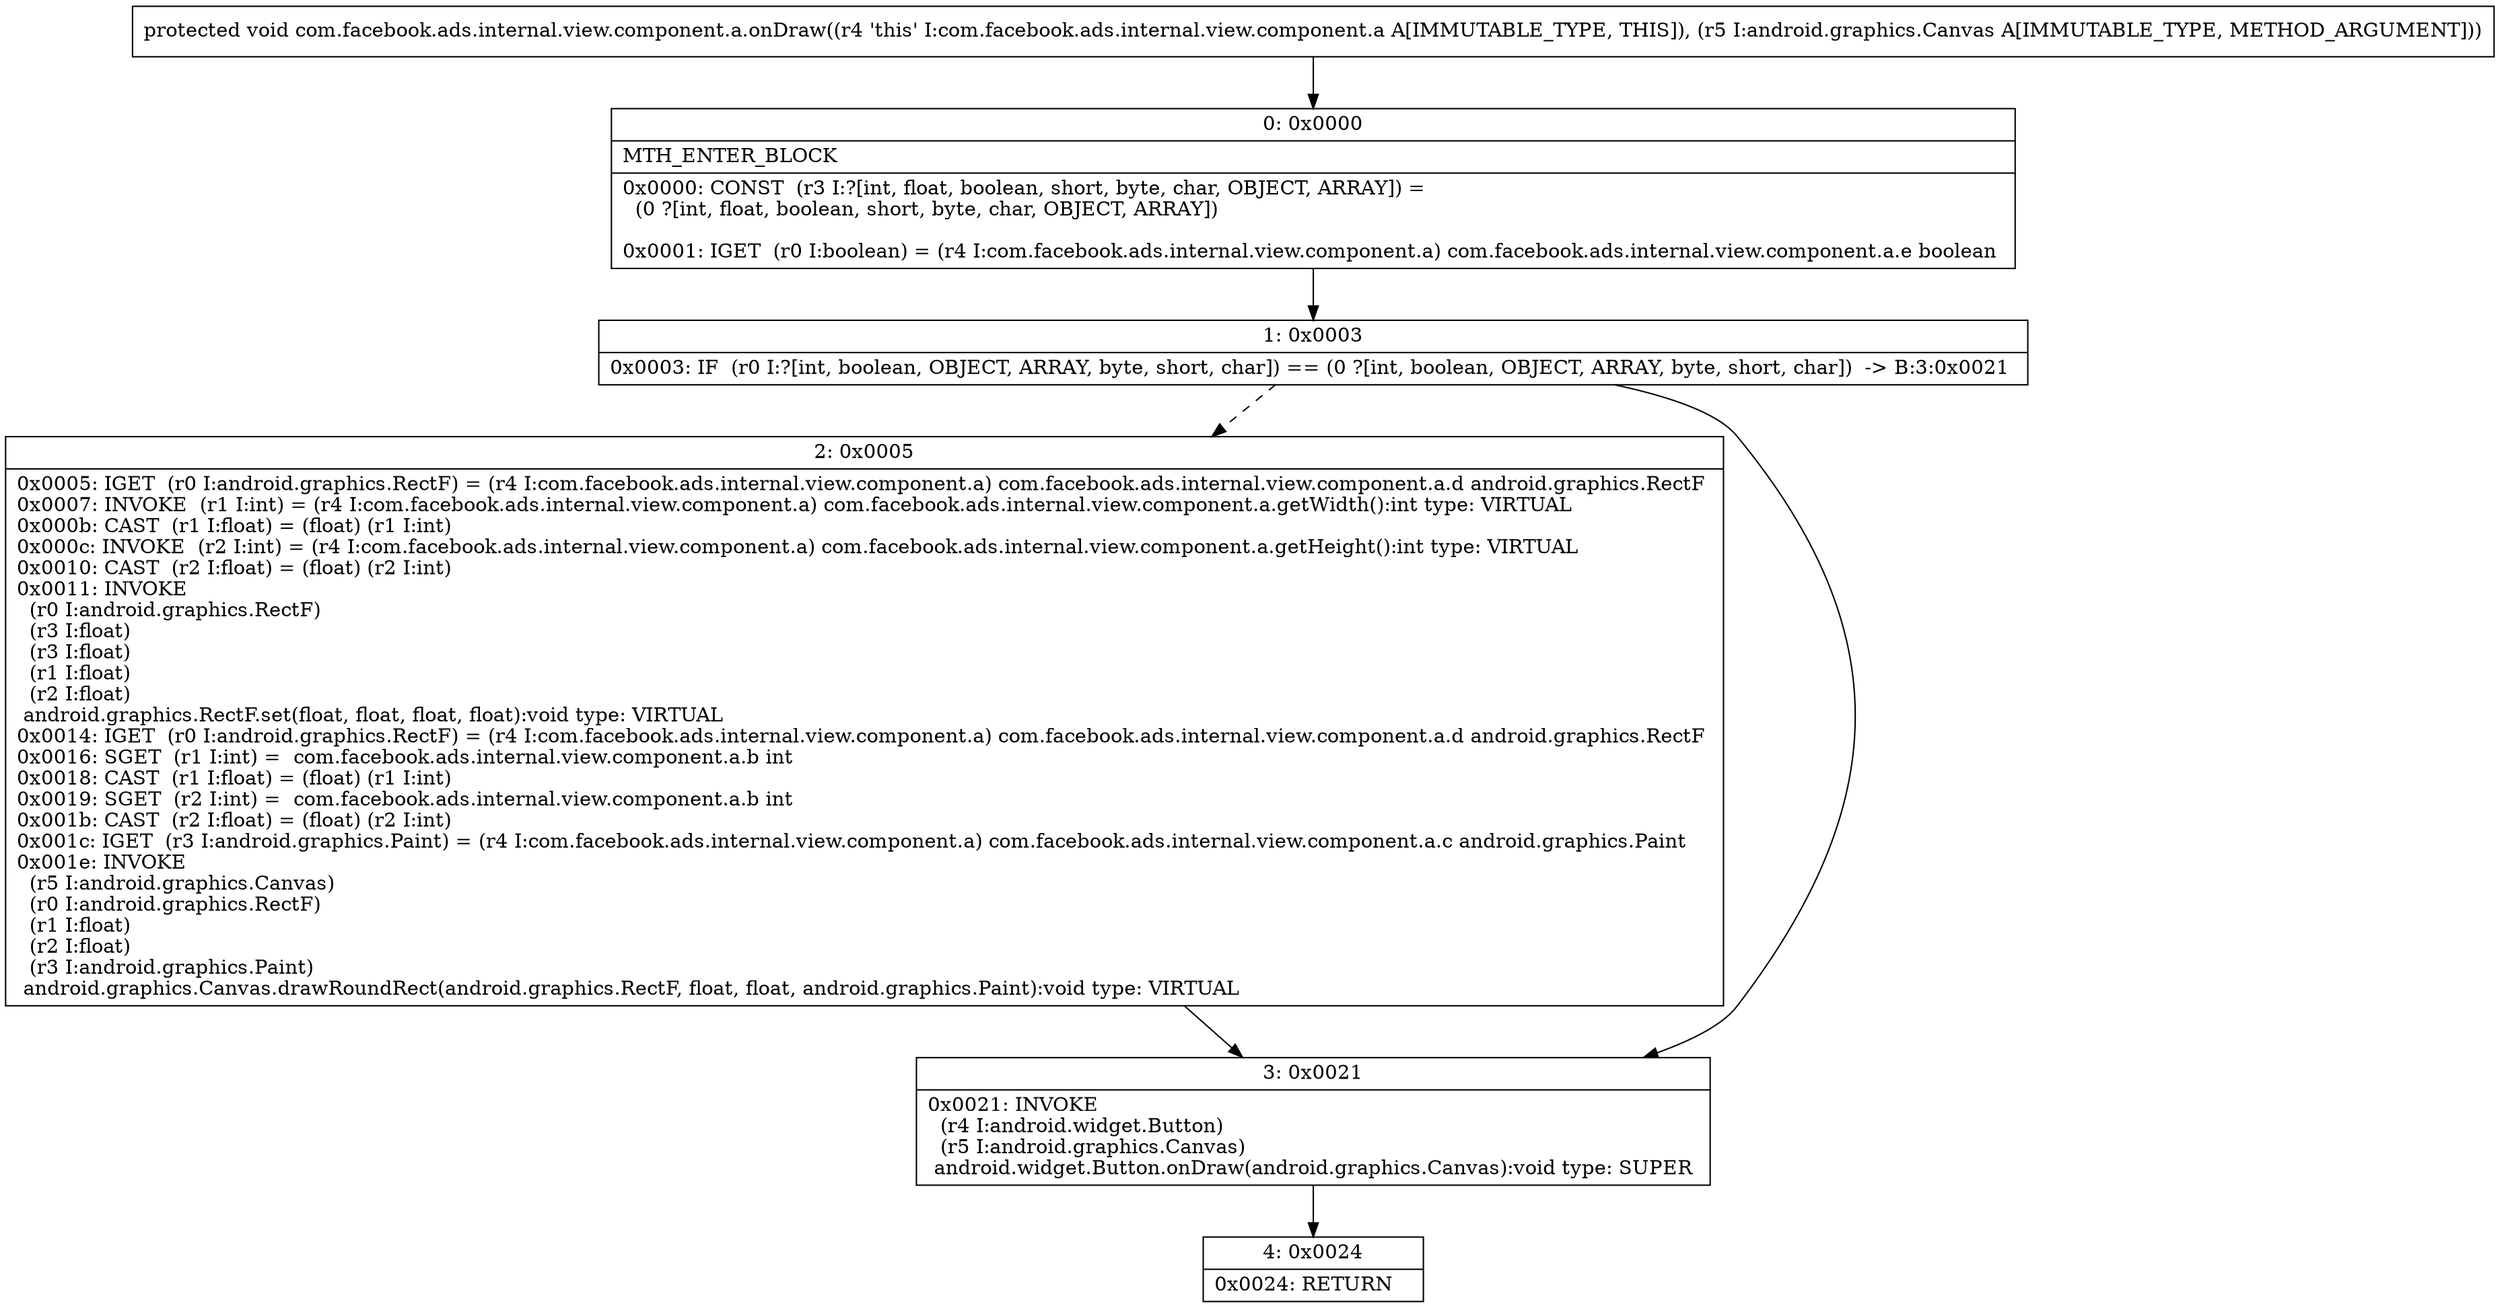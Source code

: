 digraph "CFG forcom.facebook.ads.internal.view.component.a.onDraw(Landroid\/graphics\/Canvas;)V" {
Node_0 [shape=record,label="{0\:\ 0x0000|MTH_ENTER_BLOCK\l|0x0000: CONST  (r3 I:?[int, float, boolean, short, byte, char, OBJECT, ARRAY]) = \l  (0 ?[int, float, boolean, short, byte, char, OBJECT, ARRAY])\l \l0x0001: IGET  (r0 I:boolean) = (r4 I:com.facebook.ads.internal.view.component.a) com.facebook.ads.internal.view.component.a.e boolean \l}"];
Node_1 [shape=record,label="{1\:\ 0x0003|0x0003: IF  (r0 I:?[int, boolean, OBJECT, ARRAY, byte, short, char]) == (0 ?[int, boolean, OBJECT, ARRAY, byte, short, char])  \-\> B:3:0x0021 \l}"];
Node_2 [shape=record,label="{2\:\ 0x0005|0x0005: IGET  (r0 I:android.graphics.RectF) = (r4 I:com.facebook.ads.internal.view.component.a) com.facebook.ads.internal.view.component.a.d android.graphics.RectF \l0x0007: INVOKE  (r1 I:int) = (r4 I:com.facebook.ads.internal.view.component.a) com.facebook.ads.internal.view.component.a.getWidth():int type: VIRTUAL \l0x000b: CAST  (r1 I:float) = (float) (r1 I:int) \l0x000c: INVOKE  (r2 I:int) = (r4 I:com.facebook.ads.internal.view.component.a) com.facebook.ads.internal.view.component.a.getHeight():int type: VIRTUAL \l0x0010: CAST  (r2 I:float) = (float) (r2 I:int) \l0x0011: INVOKE  \l  (r0 I:android.graphics.RectF)\l  (r3 I:float)\l  (r3 I:float)\l  (r1 I:float)\l  (r2 I:float)\l android.graphics.RectF.set(float, float, float, float):void type: VIRTUAL \l0x0014: IGET  (r0 I:android.graphics.RectF) = (r4 I:com.facebook.ads.internal.view.component.a) com.facebook.ads.internal.view.component.a.d android.graphics.RectF \l0x0016: SGET  (r1 I:int) =  com.facebook.ads.internal.view.component.a.b int \l0x0018: CAST  (r1 I:float) = (float) (r1 I:int) \l0x0019: SGET  (r2 I:int) =  com.facebook.ads.internal.view.component.a.b int \l0x001b: CAST  (r2 I:float) = (float) (r2 I:int) \l0x001c: IGET  (r3 I:android.graphics.Paint) = (r4 I:com.facebook.ads.internal.view.component.a) com.facebook.ads.internal.view.component.a.c android.graphics.Paint \l0x001e: INVOKE  \l  (r5 I:android.graphics.Canvas)\l  (r0 I:android.graphics.RectF)\l  (r1 I:float)\l  (r2 I:float)\l  (r3 I:android.graphics.Paint)\l android.graphics.Canvas.drawRoundRect(android.graphics.RectF, float, float, android.graphics.Paint):void type: VIRTUAL \l}"];
Node_3 [shape=record,label="{3\:\ 0x0021|0x0021: INVOKE  \l  (r4 I:android.widget.Button)\l  (r5 I:android.graphics.Canvas)\l android.widget.Button.onDraw(android.graphics.Canvas):void type: SUPER \l}"];
Node_4 [shape=record,label="{4\:\ 0x0024|0x0024: RETURN   \l}"];
MethodNode[shape=record,label="{protected void com.facebook.ads.internal.view.component.a.onDraw((r4 'this' I:com.facebook.ads.internal.view.component.a A[IMMUTABLE_TYPE, THIS]), (r5 I:android.graphics.Canvas A[IMMUTABLE_TYPE, METHOD_ARGUMENT])) }"];
MethodNode -> Node_0;
Node_0 -> Node_1;
Node_1 -> Node_2[style=dashed];
Node_1 -> Node_3;
Node_2 -> Node_3;
Node_3 -> Node_4;
}

